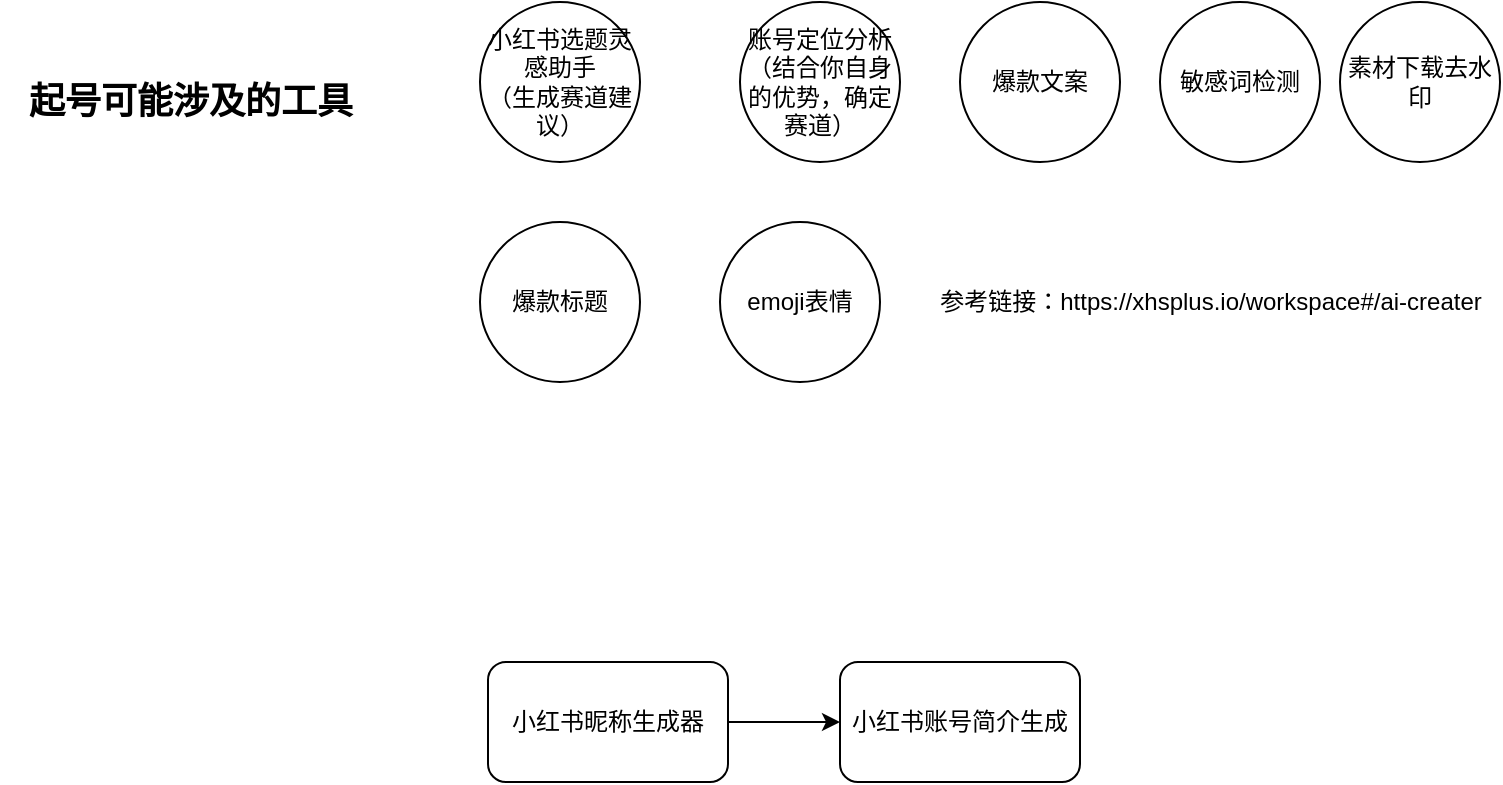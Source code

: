 <mxfile version="26.1.0">
  <diagram name="第 1 页" id="d_h7h1cQ3qlV7VPmMfWu">
    <mxGraphModel dx="1666" dy="755" grid="1" gridSize="10" guides="1" tooltips="1" connect="1" arrows="1" fold="1" page="1" pageScale="1" pageWidth="827" pageHeight="1169" math="0" shadow="0">
      <root>
        <mxCell id="0" />
        <mxCell id="1" parent="0" />
        <mxCell id="o5-bsseLaIwbIUYOv_GG-6" style="edgeStyle=orthogonalEdgeStyle;rounded=0;orthogonalLoop=1;jettySize=auto;html=1;exitX=1;exitY=0.5;exitDx=0;exitDy=0;entryX=0;entryY=0.5;entryDx=0;entryDy=0;" edge="1" parent="1" source="o5-bsseLaIwbIUYOv_GG-1" target="o5-bsseLaIwbIUYOv_GG-3">
          <mxGeometry relative="1" as="geometry" />
        </mxCell>
        <mxCell id="o5-bsseLaIwbIUYOv_GG-1" value="小红书昵称生成器" style="rounded=1;whiteSpace=wrap;html=1;" vertex="1" parent="1">
          <mxGeometry x="244" y="560" width="120" height="60" as="geometry" />
        </mxCell>
        <mxCell id="o5-bsseLaIwbIUYOv_GG-2" value="&lt;font style=&quot;font-size: 18px;&quot;&gt;&lt;b&gt;起号可能涉及的工具&lt;/b&gt;&lt;/font&gt;" style="text;html=1;align=center;verticalAlign=middle;resizable=0;points=[];autosize=1;strokeColor=none;fillColor=none;" vertex="1" parent="1">
          <mxGeometry y="260" width="190" height="40" as="geometry" />
        </mxCell>
        <mxCell id="o5-bsseLaIwbIUYOv_GG-3" value="小红书账号简介生成" style="rounded=1;whiteSpace=wrap;html=1;" vertex="1" parent="1">
          <mxGeometry x="420" y="560" width="120" height="60" as="geometry" />
        </mxCell>
        <mxCell id="o5-bsseLaIwbIUYOv_GG-8" value="账号定位分析&lt;br&gt;（结合你自身的优势，确定赛道）" style="ellipse;whiteSpace=wrap;html=1;" vertex="1" parent="1">
          <mxGeometry x="370" y="230" width="80" height="80" as="geometry" />
        </mxCell>
        <mxCell id="o5-bsseLaIwbIUYOv_GG-10" value="小红书选题灵感助手&lt;br&gt;（生成赛道建议）" style="ellipse;whiteSpace=wrap;html=1;" vertex="1" parent="1">
          <mxGeometry x="240" y="230" width="80" height="80" as="geometry" />
        </mxCell>
        <mxCell id="o5-bsseLaIwbIUYOv_GG-11" value="爆款文案" style="ellipse;whiteSpace=wrap;html=1;" vertex="1" parent="1">
          <mxGeometry x="480" y="230" width="80" height="80" as="geometry" />
        </mxCell>
        <mxCell id="o5-bsseLaIwbIUYOv_GG-12" value="敏感词检测" style="ellipse;whiteSpace=wrap;html=1;" vertex="1" parent="1">
          <mxGeometry x="580" y="230" width="80" height="80" as="geometry" />
        </mxCell>
        <mxCell id="o5-bsseLaIwbIUYOv_GG-13" value="素材下载去水印" style="ellipse;whiteSpace=wrap;html=1;" vertex="1" parent="1">
          <mxGeometry x="670" y="230" width="80" height="80" as="geometry" />
        </mxCell>
        <mxCell id="o5-bsseLaIwbIUYOv_GG-14" value="爆款标题" style="ellipse;whiteSpace=wrap;html=1;" vertex="1" parent="1">
          <mxGeometry x="240" y="340" width="80" height="80" as="geometry" />
        </mxCell>
        <mxCell id="o5-bsseLaIwbIUYOv_GG-15" value="emoji表情" style="ellipse;whiteSpace=wrap;html=1;" vertex="1" parent="1">
          <mxGeometry x="360" y="340" width="80" height="80" as="geometry" />
        </mxCell>
        <mxCell id="o5-bsseLaIwbIUYOv_GG-16" value="参考链接：https://xhsplus.io/workspace#/ai-creater" style="text;html=1;align=center;verticalAlign=middle;resizable=0;points=[];autosize=1;strokeColor=none;fillColor=none;" vertex="1" parent="1">
          <mxGeometry x="460" y="365" width="290" height="30" as="geometry" />
        </mxCell>
      </root>
    </mxGraphModel>
  </diagram>
</mxfile>
